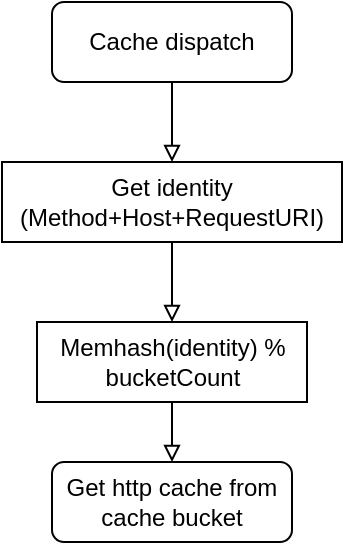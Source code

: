 <mxfile version="12.6.5" type="device"><diagram id="C5RBs43oDa-KdzZeNtuy" name="Page-1"><mxGraphModel dx="891" dy="666" grid="1" gridSize="10" guides="1" tooltips="1" connect="1" arrows="1" fold="1" page="1" pageScale="1" pageWidth="827" pageHeight="1169" math="0" shadow="0"><root><mxCell id="WIyWlLk6GJQsqaUBKTNV-0"/><mxCell id="WIyWlLk6GJQsqaUBKTNV-1" parent="WIyWlLk6GJQsqaUBKTNV-0"/><mxCell id="fb891RjRgzbupu5Sy-NN-5" style="edgeStyle=orthogonalEdgeStyle;rounded=0;orthogonalLoop=1;jettySize=auto;html=1;endArrow=block;endFill=0;" parent="WIyWlLk6GJQsqaUBKTNV-1" source="WIyWlLk6GJQsqaUBKTNV-3" target="fb891RjRgzbupu5Sy-NN-0" edge="1"><mxGeometry relative="1" as="geometry"/></mxCell><mxCell id="WIyWlLk6GJQsqaUBKTNV-3" value="Cache dispatch" style="rounded=1;whiteSpace=wrap;html=1;fontSize=12;glass=0;strokeWidth=1;shadow=0;" parent="WIyWlLk6GJQsqaUBKTNV-1" vertex="1"><mxGeometry x="85" y="60" width="120" height="40" as="geometry"/></mxCell><mxCell id="WIyWlLk6GJQsqaUBKTNV-11" value="Get http cache from cache bucket" style="rounded=1;whiteSpace=wrap;html=1;fontSize=12;glass=0;strokeWidth=1;shadow=0;" parent="WIyWlLk6GJQsqaUBKTNV-1" vertex="1"><mxGeometry x="85" y="290" width="120" height="40" as="geometry"/></mxCell><mxCell id="fb891RjRgzbupu5Sy-NN-10" style="edgeStyle=orthogonalEdgeStyle;rounded=0;orthogonalLoop=1;jettySize=auto;html=1;entryX=0.5;entryY=0;entryDx=0;entryDy=0;endArrow=block;endFill=0;" parent="WIyWlLk6GJQsqaUBKTNV-1" source="fb891RjRgzbupu5Sy-NN-0" target="fb891RjRgzbupu5Sy-NN-7" edge="1"><mxGeometry relative="1" as="geometry"/></mxCell><mxCell id="fb891RjRgzbupu5Sy-NN-0" value="Get identity (Method+Host+RequestURI)" style="rounded=0;whiteSpace=wrap;html=1;" parent="WIyWlLk6GJQsqaUBKTNV-1" vertex="1"><mxGeometry x="60" y="140" width="170" height="40" as="geometry"/></mxCell><mxCell id="fb891RjRgzbupu5Sy-NN-11" style="edgeStyle=orthogonalEdgeStyle;rounded=0;orthogonalLoop=1;jettySize=auto;html=1;exitX=0.5;exitY=1;exitDx=0;exitDy=0;endArrow=block;endFill=0;" parent="WIyWlLk6GJQsqaUBKTNV-1" source="fb891RjRgzbupu5Sy-NN-7" target="WIyWlLk6GJQsqaUBKTNV-11" edge="1"><mxGeometry relative="1" as="geometry"/></mxCell><mxCell id="fb891RjRgzbupu5Sy-NN-7" value="Memhash(identity) % bucketCount" style="rounded=0;whiteSpace=wrap;html=1;" parent="WIyWlLk6GJQsqaUBKTNV-1" vertex="1"><mxGeometry x="77.5" y="220" width="135" height="40" as="geometry"/></mxCell></root></mxGraphModel></diagram></mxfile>